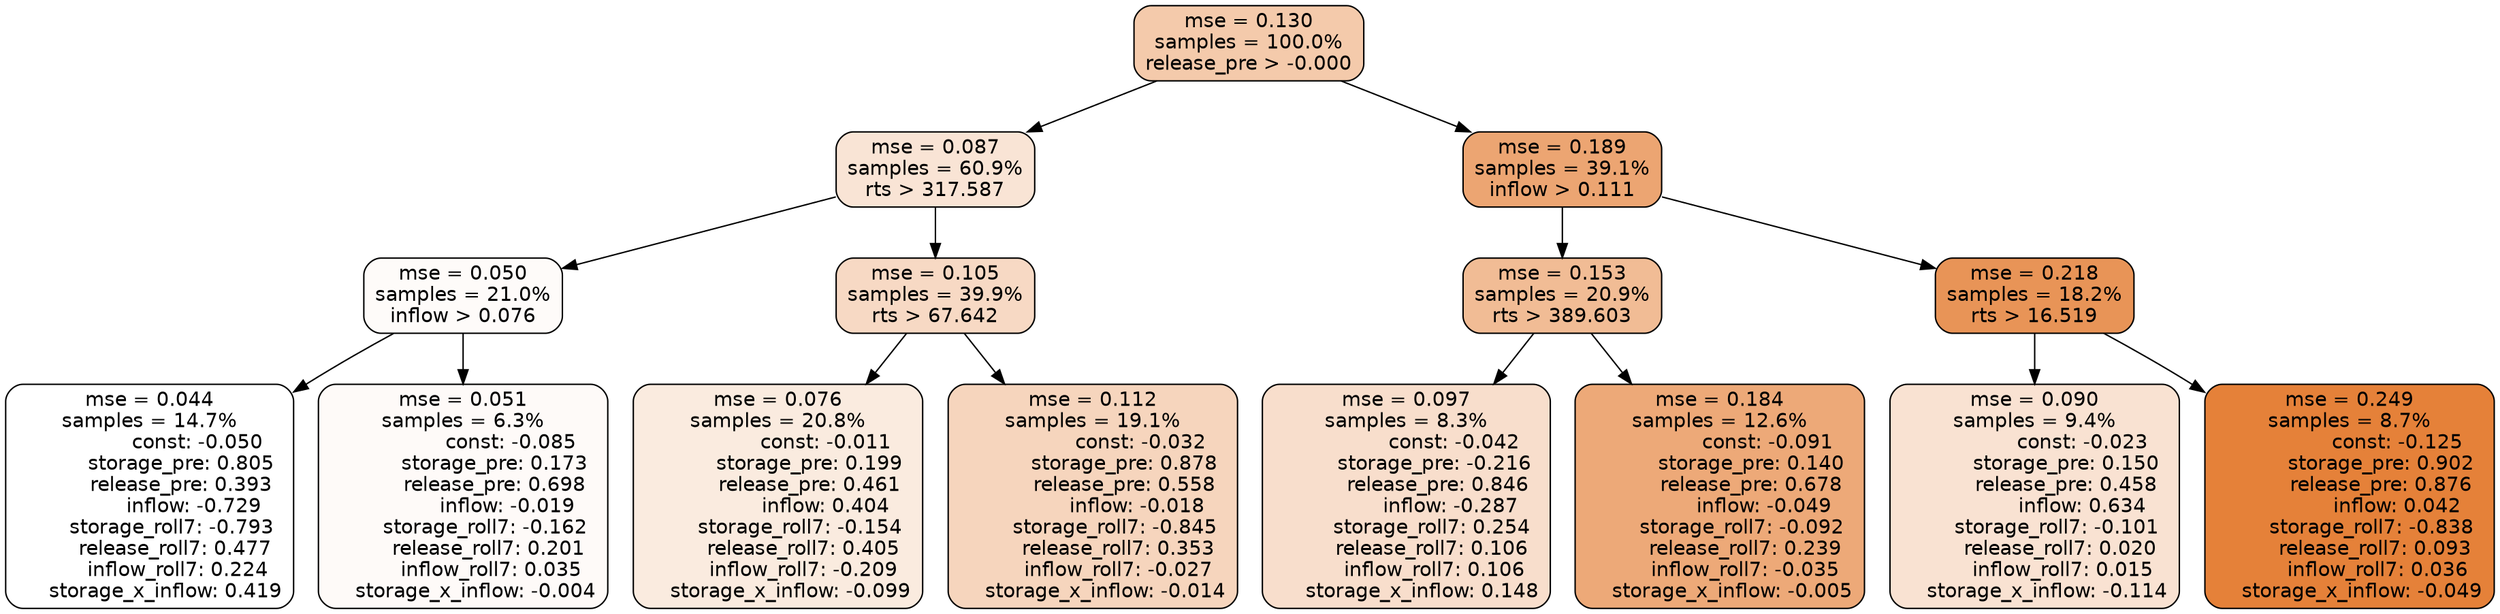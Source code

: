 digraph tree {
node [shape=rectangle, style="filled, rounded", color="black", fontname=helvetica] ;
edge [fontname=helvetica] ;
	"0" [label="mse = 0.130
samples = 100.0%
release_pre > -0.000", fillcolor="#f4caab"]
	"1" [label="mse = 0.087
samples = 60.9%
rts > 317.587", fillcolor="#f9e4d5"]
	"8" [label="mse = 0.189
samples = 39.1%
inflow > 0.111", fillcolor="#eca572"]
	"5" [label="mse = 0.050
samples = 21.0%
inflow > 0.076", fillcolor="#fefbf9"]
	"2" [label="mse = 0.105
samples = 39.9%
rts > 67.642", fillcolor="#f7d9c4"]
	"9" [label="mse = 0.153
samples = 20.9%
rts > 389.603", fillcolor="#f1bc95"]
	"12" [label="mse = 0.218
samples = 18.2%
rts > 16.519", fillcolor="#e89457"]
	"6" [label="mse = 0.044
samples = 14.7%
               const: -0.050
          storage_pre: 0.805
          release_pre: 0.393
              inflow: -0.729
       storage_roll7: -0.793
        release_roll7: 0.477
         inflow_roll7: 0.224
     storage_x_inflow: 0.419", fillcolor="#ffffff"]
	"7" [label="mse = 0.051
samples = 6.3%
               const: -0.085
          storage_pre: 0.173
          release_pre: 0.698
              inflow: -0.019
       storage_roll7: -0.162
        release_roll7: 0.201
         inflow_roll7: 0.035
    storage_x_inflow: -0.004", fillcolor="#fefaf8"]
	"3" [label="mse = 0.076
samples = 20.8%
               const: -0.011
          storage_pre: 0.199
          release_pre: 0.461
               inflow: 0.404
       storage_roll7: -0.154
        release_roll7: 0.405
        inflow_roll7: -0.209
    storage_x_inflow: -0.099", fillcolor="#faebdf"]
	"4" [label="mse = 0.112
samples = 19.1%
               const: -0.032
          storage_pre: 0.878
          release_pre: 0.558
              inflow: -0.018
       storage_roll7: -0.845
        release_roll7: 0.353
        inflow_roll7: -0.027
    storage_x_inflow: -0.014", fillcolor="#f6d5bd"]
	"11" [label="mse = 0.097
samples = 8.3%
               const: -0.042
         storage_pre: -0.216
          release_pre: 0.846
              inflow: -0.287
        storage_roll7: 0.254
        release_roll7: 0.106
         inflow_roll7: 0.106
     storage_x_inflow: 0.148", fillcolor="#f8decc"]
	"10" [label="mse = 0.184
samples = 12.6%
               const: -0.091
          storage_pre: 0.140
          release_pre: 0.678
              inflow: -0.049
       storage_roll7: -0.092
        release_roll7: 0.239
        inflow_roll7: -0.035
    storage_x_inflow: -0.005", fillcolor="#eda978"]
	"13" [label="mse = 0.090
samples = 9.4%
               const: -0.023
          storage_pre: 0.150
          release_pre: 0.458
               inflow: 0.634
       storage_roll7: -0.101
        release_roll7: 0.020
         inflow_roll7: 0.015
    storage_x_inflow: -0.114", fillcolor="#f9e2d2"]
	"14" [label="mse = 0.249
samples = 8.7%
               const: -0.125
          storage_pre: 0.902
          release_pre: 0.876
               inflow: 0.042
       storage_roll7: -0.838
        release_roll7: 0.093
         inflow_roll7: 0.036
    storage_x_inflow: -0.049", fillcolor="#e58139"]

	"0" -> "1"
	"0" -> "8"
	"1" -> "2"
	"1" -> "5"
	"8" -> "9"
	"8" -> "12"
	"5" -> "6"
	"5" -> "7"
	"2" -> "3"
	"2" -> "4"
	"9" -> "10"
	"9" -> "11"
	"12" -> "13"
	"12" -> "14"
}